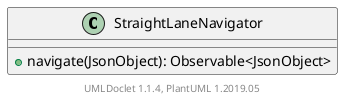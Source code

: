 @startuml

    class StraightLaneNavigator [[StraightLaneNavigator.html]] {
        +navigate(JsonObject): Observable<JsonObject>
    }


    center footer UMLDoclet 1.1.4, PlantUML 1.2019.05
@enduml
